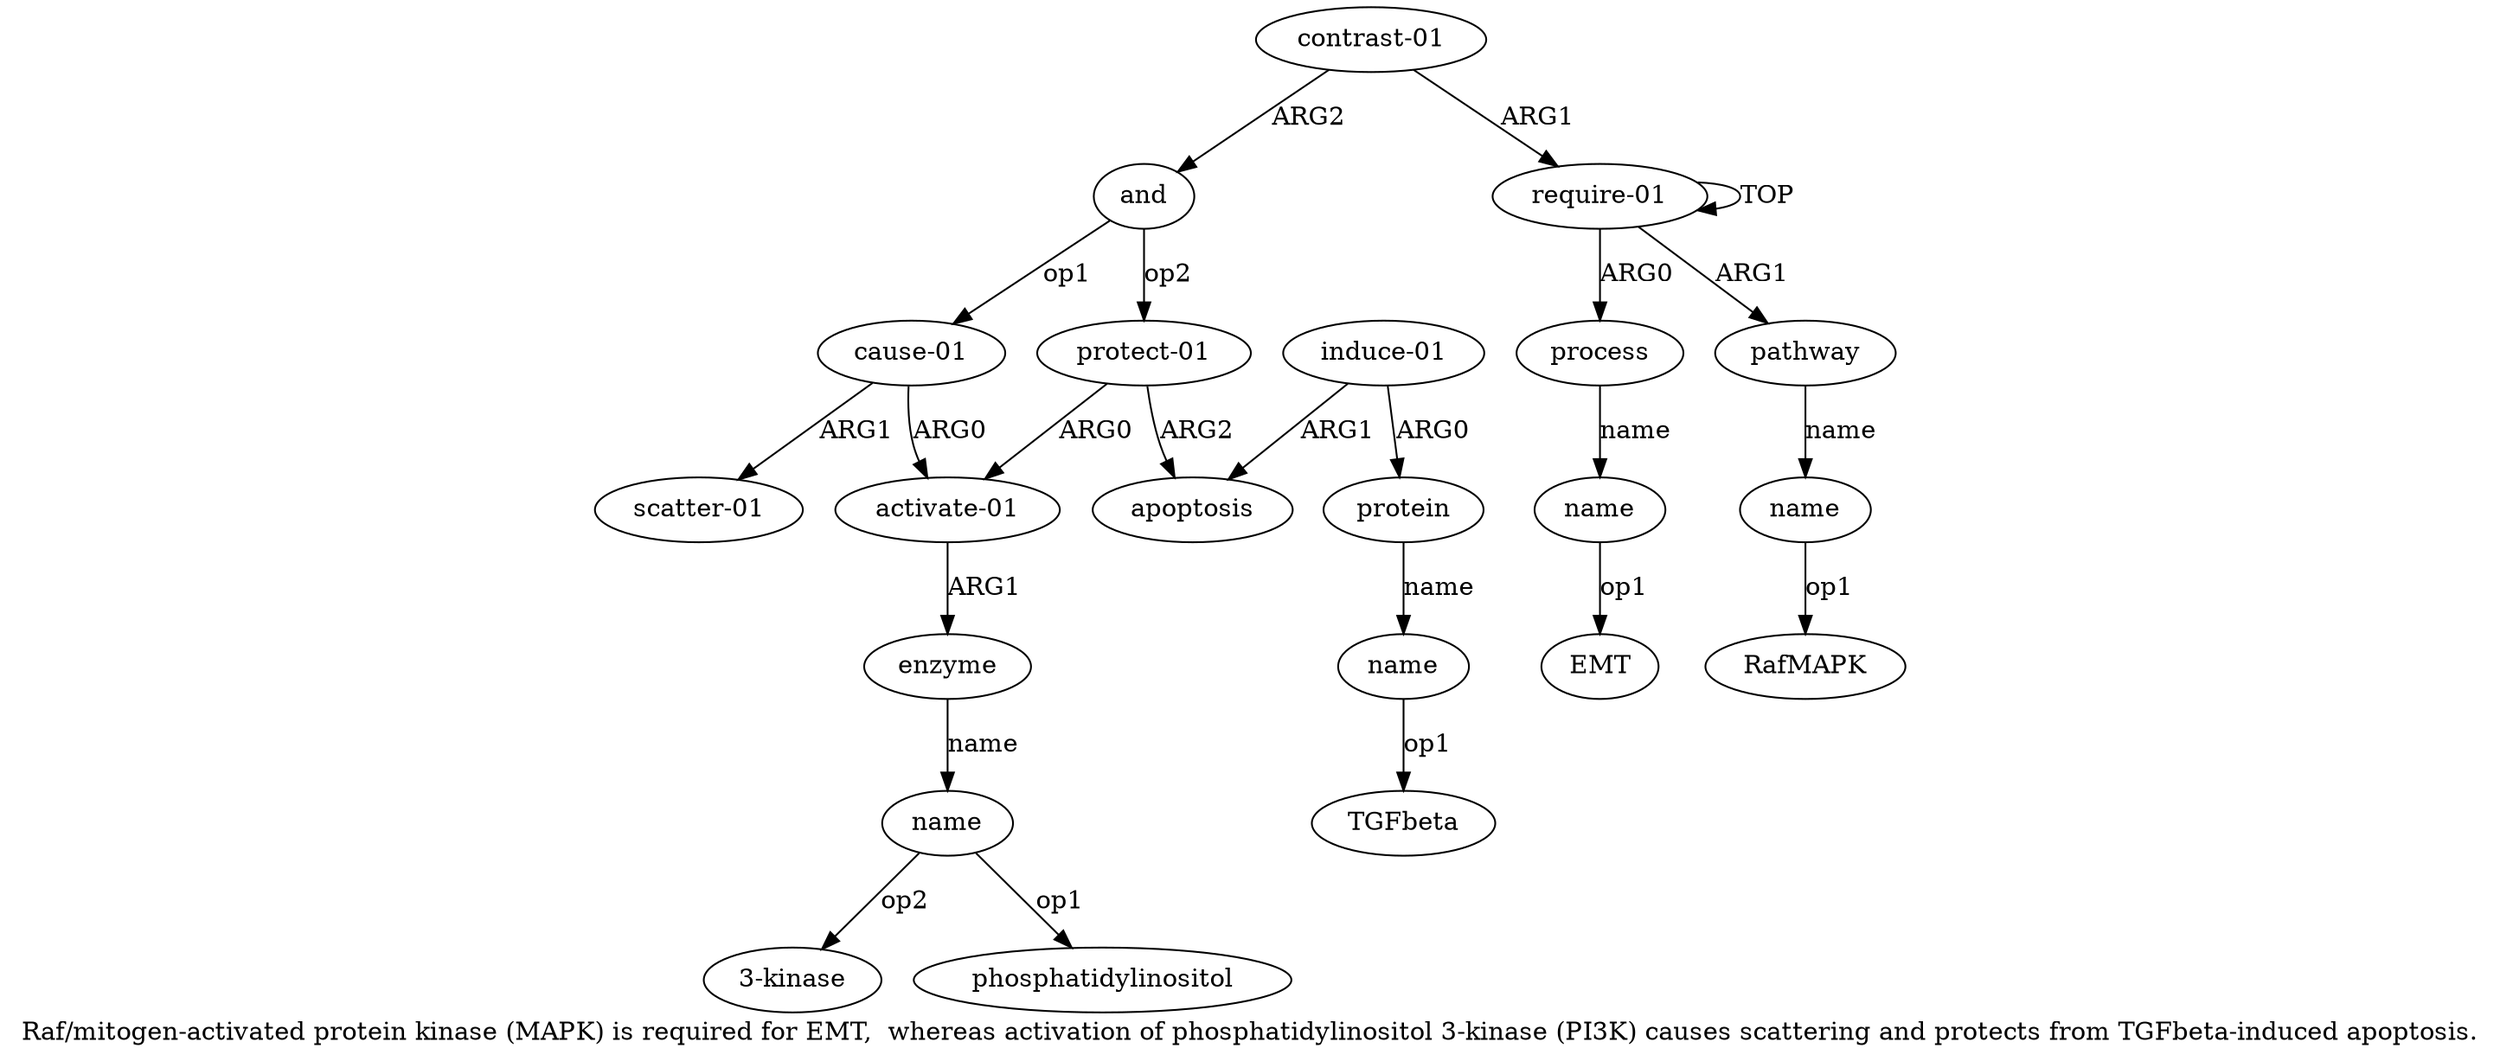 digraph  {
	graph [label="Raf/mitogen-activated protein kinase (MAPK) is required for EMT,  whereas activation of phosphatidylinositol 3-kinase (PI3K) causes \
scattering and protects from TGFbeta-induced apoptosis."];
	node [label="\N"];
	"a10 3-kinase"	 [color=black,
		gold_ind=-1,
		gold_label="3-kinase",
		label="3-kinase",
		test_ind=-1,
		test_label="3-kinase"];
	"a4 RafMAPK"	 [color=black,
		gold_ind=-1,
		gold_label=RafMAPK,
		label=RafMAPK,
		test_ind=-1,
		test_label=RafMAPK];
	"a10 phosphatidylinositol"	 [color=black,
		gold_ind=-1,
		gold_label=phosphatidylinositol,
		label=phosphatidylinositol,
		test_ind=-1,
		test_label=phosphatidylinositol];
	a15	 [color=black,
		gold_ind=15,
		gold_label=protein,
		label=protein,
		test_ind=15,
		test_label=protein];
	a16	 [color=black,
		gold_ind=16,
		gold_label=name,
		label=name,
		test_ind=16,
		test_label=name];
	a15 -> a16 [key=0,
	color=black,
	gold_label=name,
	label=name,
	test_label=name];
a14 [color=black,
	gold_ind=14,
	gold_label="induce-01",
	label="induce-01",
	test_ind=14,
	test_label="induce-01"];
a14 -> a15 [key=0,
color=black,
gold_label=ARG0,
label=ARG0,
test_label=ARG0];
a13 [color=black,
gold_ind=13,
gold_label=apoptosis,
label=apoptosis,
test_ind=13,
test_label=apoptosis];
a14 -> a13 [key=0,
color=black,
gold_label=ARG1,
label=ARG1,
test_label=ARG1];
"a16 TGFbeta" [color=black,
gold_ind=-1,
gold_label=TGFbeta,
label=TGFbeta,
test_ind=-1,
test_label=TGFbeta];
a16 -> "a16 TGFbeta" [key=0,
color=black,
gold_label=op1,
label=op1,
test_label=op1];
a11 [color=black,
gold_ind=11,
gold_label="scatter-01",
label="scatter-01",
test_ind=11,
test_label="scatter-01"];
a10 [color=black,
gold_ind=10,
gold_label=name,
label=name,
test_ind=10,
test_label=name];
a10 -> "a10 3-kinase" [key=0,
color=black,
gold_label=op2,
label=op2,
test_label=op2];
a10 -> "a10 phosphatidylinositol" [key=0,
color=black,
gold_label=op1,
label=op1,
test_label=op1];
a12 [color=black,
gold_ind=12,
gold_label="protect-01",
label="protect-01",
test_ind=12,
test_label="protect-01"];
a12 -> a13 [key=0,
color=black,
gold_label=ARG2,
label=ARG2,
test_label=ARG2];
a8 [color=black,
gold_ind=8,
gold_label="activate-01",
label="activate-01",
test_ind=8,
test_label="activate-01"];
a12 -> a8 [key=0,
color=black,
gold_label=ARG0,
label=ARG0,
test_label=ARG0];
a1 [color=black,
gold_ind=1,
gold_label=process,
label=process,
test_ind=1,
test_label=process];
a2 [color=black,
gold_ind=2,
gold_label=name,
label=name,
test_ind=2,
test_label=name];
a1 -> a2 [key=0,
color=black,
gold_label=name,
label=name,
test_label=name];
a0 [color=black,
gold_ind=0,
gold_label="require-01",
label="require-01",
test_ind=0,
test_label="require-01"];
a0 -> a1 [key=0,
color=black,
gold_label=ARG0,
label=ARG0,
test_label=ARG0];
a0 -> a0 [key=0,
color=black,
gold_label=TOP,
label=TOP,
test_label=TOP];
a3 [color=black,
gold_ind=3,
gold_label=pathway,
label=pathway,
test_ind=3,
test_label=pathway];
a0 -> a3 [key=0,
color=black,
gold_label=ARG1,
label=ARG1,
test_label=ARG1];
a4 [color=black,
gold_ind=4,
gold_label=name,
label=name,
test_ind=4,
test_label=name];
a3 -> a4 [key=0,
color=black,
gold_label=name,
label=name,
test_label=name];
"a2 EMT" [color=black,
gold_ind=-1,
gold_label=EMT,
label=EMT,
test_ind=-1,
test_label=EMT];
a2 -> "a2 EMT" [key=0,
color=black,
gold_label=op1,
label=op1,
test_label=op1];
a5 [color=black,
gold_ind=5,
gold_label="contrast-01",
label="contrast-01",
test_ind=5,
test_label="contrast-01"];
a5 -> a0 [key=0,
color=black,
gold_label=ARG1,
label=ARG1,
test_label=ARG1];
a6 [color=black,
gold_ind=6,
gold_label=and,
label=and,
test_ind=6,
test_label=and];
a5 -> a6 [key=0,
color=black,
gold_label=ARG2,
label=ARG2,
test_label=ARG2];
a4 -> "a4 RafMAPK" [key=0,
color=black,
gold_label=op1,
label=op1,
test_label=op1];
a7 [color=black,
gold_ind=7,
gold_label="cause-01",
label="cause-01",
test_ind=7,
test_label="cause-01"];
a7 -> a11 [key=0,
color=black,
gold_label=ARG1,
label=ARG1,
test_label=ARG1];
a7 -> a8 [key=0,
color=black,
gold_label=ARG0,
label=ARG0,
test_label=ARG0];
a6 -> a12 [key=0,
color=black,
gold_label=op2,
label=op2,
test_label=op2];
a6 -> a7 [key=0,
color=black,
gold_label=op1,
label=op1,
test_label=op1];
a9 [color=black,
gold_ind=9,
gold_label=enzyme,
label=enzyme,
test_ind=9,
test_label=enzyme];
a9 -> a10 [key=0,
color=black,
gold_label=name,
label=name,
test_label=name];
a8 -> a9 [key=0,
color=black,
gold_label=ARG1,
label=ARG1,
test_label=ARG1];
}
